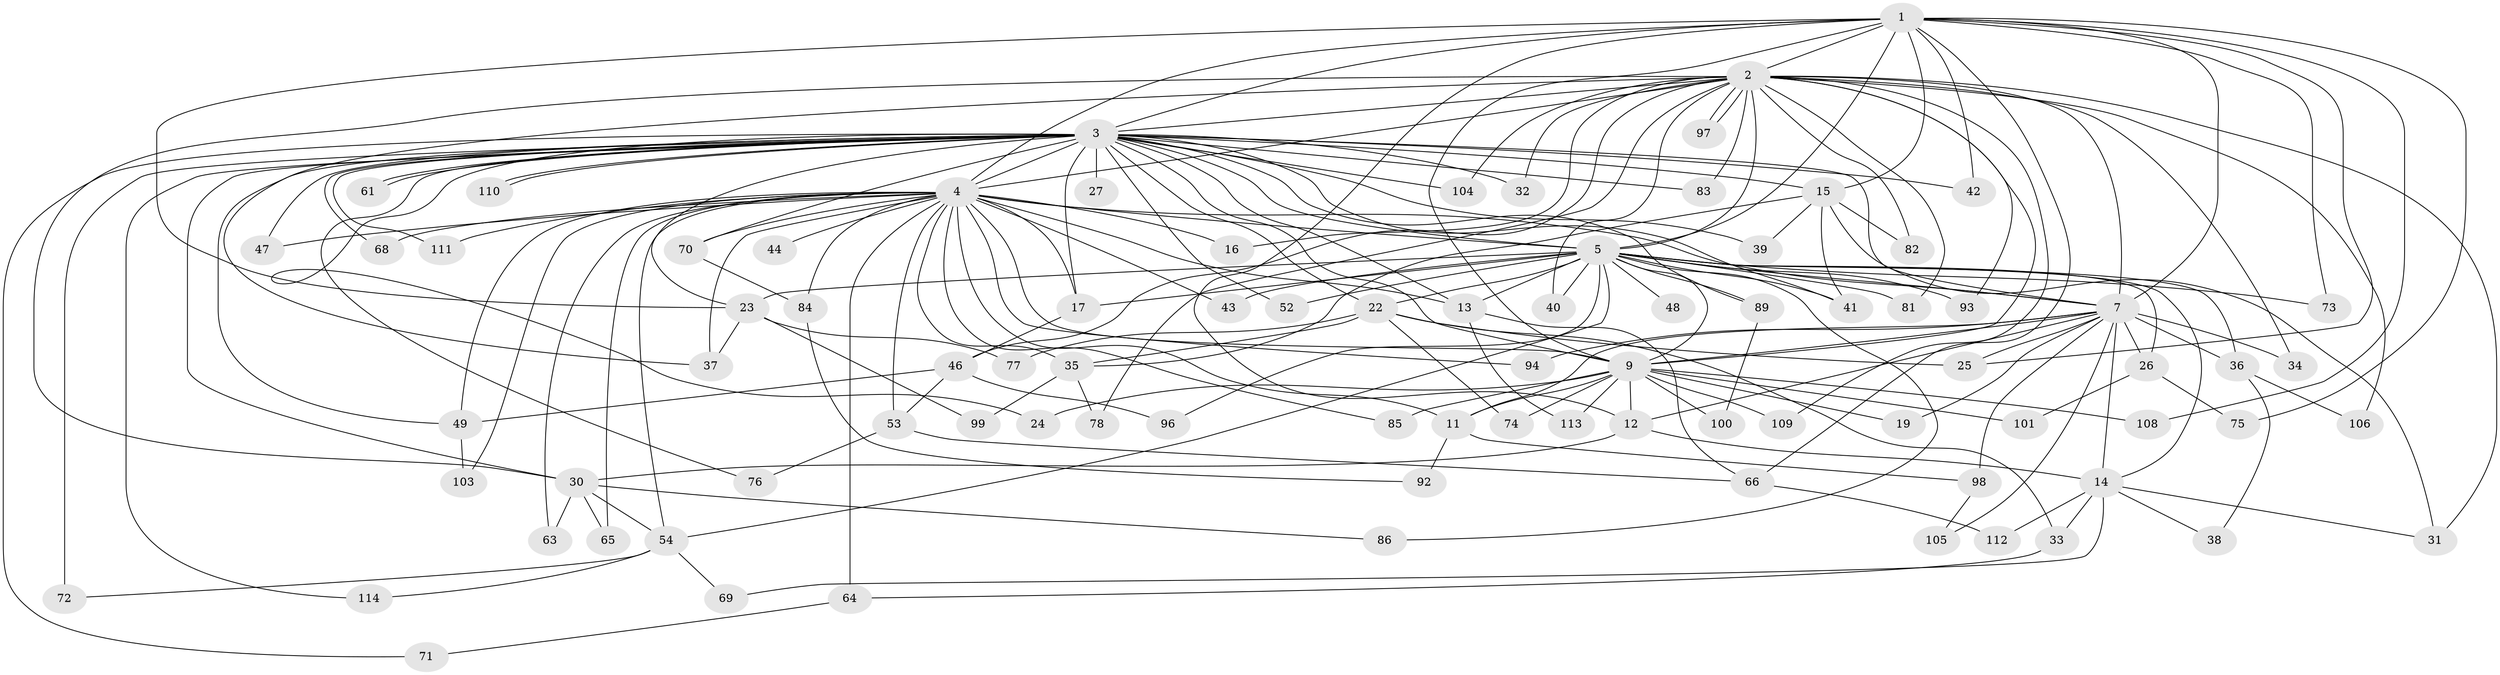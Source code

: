 // original degree distribution, {19: 0.008771929824561403, 28: 0.008771929824561403, 31: 0.008771929824561403, 22: 0.017543859649122806, 16: 0.008771929824561403, 20: 0.008771929824561403, 21: 0.008771929824561403, 18: 0.008771929824561403, 25: 0.008771929824561403, 3: 0.17543859649122806, 5: 0.03508771929824561, 6: 0.02631578947368421, 7: 0.017543859649122806, 2: 0.5614035087719298, 4: 0.09649122807017543}
// Generated by graph-tools (version 1.1) at 2025/41/03/06/25 10:41:31]
// undirected, 86 vertices, 191 edges
graph export_dot {
graph [start="1"]
  node [color=gray90,style=filled];
  1 [super="+80"];
  2 [super="+95"];
  3 [super="+8"];
  4 [super="+6"];
  5 [super="+10"];
  7 [super="+18"];
  9 [super="+56"];
  11 [super="+21"];
  12 [super="+55"];
  13 [super="+20"];
  14 [super="+29"];
  15 [super="+45"];
  16;
  17 [super="+107"];
  19;
  22 [super="+67"];
  23 [super="+28"];
  24;
  25 [super="+57"];
  26;
  27;
  30 [super="+50"];
  31;
  32;
  33;
  34;
  35 [super="+58"];
  36;
  37 [super="+51"];
  38;
  39;
  40 [super="+88"];
  41 [super="+62"];
  42;
  43;
  44;
  46 [super="+79"];
  47;
  48;
  49 [super="+59"];
  52;
  53;
  54 [super="+60"];
  61;
  63 [super="+90"];
  64;
  65;
  66 [super="+87"];
  68;
  69;
  70 [super="+102"];
  71;
  72 [super="+91"];
  73;
  74;
  75;
  76;
  77;
  78;
  81;
  82;
  83;
  84;
  85;
  86;
  89;
  92;
  93;
  94;
  96;
  97;
  98;
  99;
  100;
  101;
  103;
  104;
  105;
  106;
  108;
  109;
  110;
  111;
  112;
  113;
  114;
  1 -- 2 [weight=2];
  1 -- 3 [weight=2];
  1 -- 4 [weight=2];
  1 -- 5 [weight=2];
  1 -- 7;
  1 -- 9;
  1 -- 12;
  1 -- 15;
  1 -- 25;
  1 -- 42;
  1 -- 66;
  1 -- 73;
  1 -- 75;
  1 -- 108;
  1 -- 23;
  2 -- 3 [weight=2];
  2 -- 4 [weight=2];
  2 -- 5 [weight=3];
  2 -- 7;
  2 -- 9;
  2 -- 16;
  2 -- 30;
  2 -- 31;
  2 -- 32;
  2 -- 34;
  2 -- 40;
  2 -- 46;
  2 -- 78;
  2 -- 81;
  2 -- 82;
  2 -- 83;
  2 -- 93;
  2 -- 97;
  2 -- 97;
  2 -- 106;
  2 -- 109;
  2 -- 37;
  2 -- 104;
  3 -- 4 [weight=4];
  3 -- 5 [weight=4];
  3 -- 7 [weight=2];
  3 -- 9 [weight=2];
  3 -- 13;
  3 -- 15;
  3 -- 24;
  3 -- 27 [weight=2];
  3 -- 39;
  3 -- 42;
  3 -- 47;
  3 -- 49;
  3 -- 61;
  3 -- 61;
  3 -- 68;
  3 -- 72 [weight=2];
  3 -- 76;
  3 -- 83;
  3 -- 89;
  3 -- 104;
  3 -- 110;
  3 -- 110;
  3 -- 111;
  3 -- 70;
  3 -- 71;
  3 -- 17;
  3 -- 22;
  3 -- 23;
  3 -- 32;
  3 -- 114;
  3 -- 52;
  3 -- 30;
  3 -- 41;
  4 -- 5 [weight=4];
  4 -- 7 [weight=2];
  4 -- 9 [weight=2];
  4 -- 11;
  4 -- 16;
  4 -- 35;
  4 -- 37;
  4 -- 44 [weight=2];
  4 -- 47;
  4 -- 53 [weight=2];
  4 -- 65;
  4 -- 68;
  4 -- 70;
  4 -- 84;
  4 -- 85;
  4 -- 64;
  4 -- 13;
  4 -- 94;
  4 -- 103;
  4 -- 43;
  4 -- 111;
  4 -- 49;
  4 -- 63;
  4 -- 17;
  4 -- 54;
  5 -- 7 [weight=2];
  5 -- 9 [weight=2];
  5 -- 17;
  5 -- 40 [weight=2];
  5 -- 48 [weight=2];
  5 -- 52;
  5 -- 73;
  5 -- 13;
  5 -- 81;
  5 -- 22 [weight=2];
  5 -- 23;
  5 -- 86;
  5 -- 89;
  5 -- 26;
  5 -- 93;
  5 -- 96;
  5 -- 36;
  5 -- 41;
  5 -- 43;
  5 -- 54;
  5 -- 14;
  7 -- 9 [weight=3];
  7 -- 14;
  7 -- 19;
  7 -- 26;
  7 -- 34;
  7 -- 36;
  7 -- 94;
  7 -- 98;
  7 -- 105;
  7 -- 11;
  7 -- 25;
  7 -- 12;
  9 -- 11;
  9 -- 12;
  9 -- 19;
  9 -- 24;
  9 -- 74;
  9 -- 85;
  9 -- 100;
  9 -- 101;
  9 -- 108;
  9 -- 109;
  9 -- 113;
  11 -- 98;
  11 -- 92;
  12 -- 14;
  12 -- 30;
  13 -- 113;
  13 -- 66;
  14 -- 33;
  14 -- 38;
  14 -- 69;
  14 -- 112;
  14 -- 31;
  15 -- 35;
  15 -- 39;
  15 -- 41;
  15 -- 82;
  15 -- 31;
  17 -- 46;
  22 -- 25;
  22 -- 33;
  22 -- 74;
  22 -- 77;
  22 -- 35;
  23 -- 99;
  23 -- 37;
  23 -- 77;
  26 -- 75;
  26 -- 101;
  30 -- 54;
  30 -- 65;
  30 -- 86;
  30 -- 63 [weight=2];
  33 -- 64;
  35 -- 99;
  35 -- 78;
  36 -- 38;
  36 -- 106;
  46 -- 96;
  46 -- 49;
  46 -- 53;
  49 -- 103;
  53 -- 66;
  53 -- 76;
  54 -- 69;
  54 -- 72;
  54 -- 114;
  64 -- 71;
  66 -- 112;
  70 -- 84 [weight=2];
  84 -- 92;
  89 -- 100;
  98 -- 105;
}
